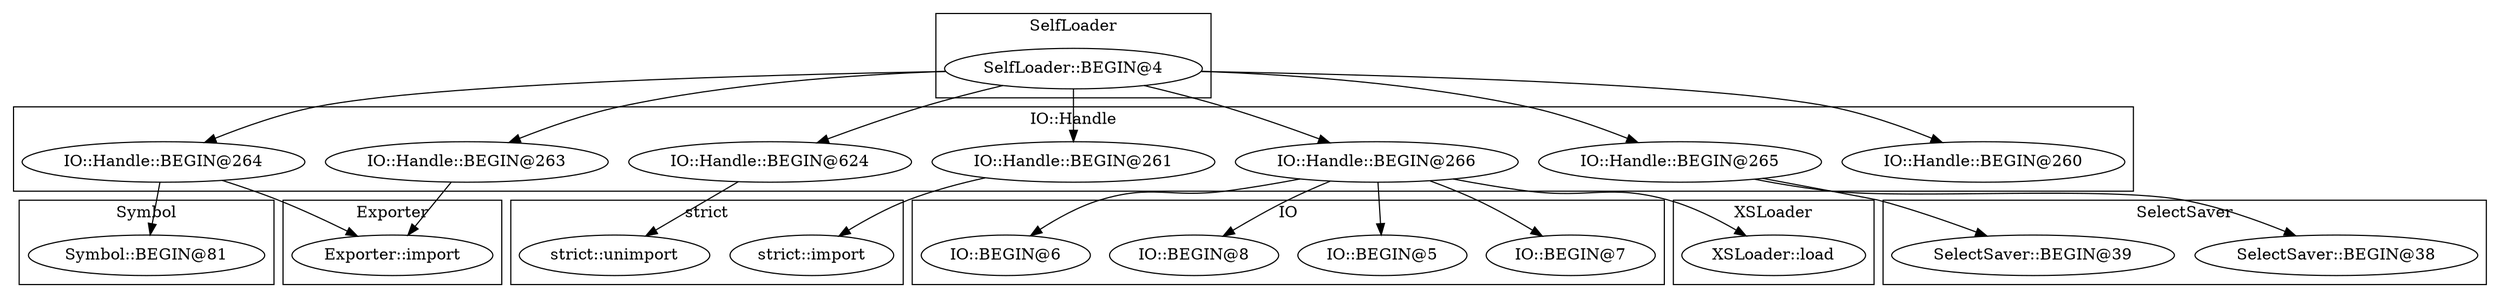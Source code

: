 digraph {
graph [overlap=false]
subgraph cluster_Symbol {
	label="Symbol";
	"Symbol::BEGIN@81";
}
subgraph cluster_IO {
	label="IO";
	"IO::BEGIN@7";
	"IO::BEGIN@5";
	"IO::BEGIN@8";
	"IO::BEGIN@6";
}
subgraph cluster_strict {
	label="strict";
	"strict::import";
	"strict::unimport";
}
subgraph cluster_SelfLoader {
	label="SelfLoader";
	"SelfLoader::BEGIN@4";
}
subgraph cluster_XSLoader {
	label="XSLoader";
	"XSLoader::load";
}
subgraph cluster_IO_Handle {
	label="IO::Handle";
	"IO::Handle::BEGIN@260";
	"IO::Handle::BEGIN@264";
	"IO::Handle::BEGIN@261";
	"IO::Handle::BEGIN@266";
	"IO::Handle::BEGIN@263";
	"IO::Handle::BEGIN@265";
	"IO::Handle::BEGIN@624";
}
subgraph cluster_Exporter {
	label="Exporter";
	"Exporter::import";
}
subgraph cluster_SelectSaver {
	label="SelectSaver";
	"SelectSaver::BEGIN@38";
	"SelectSaver::BEGIN@39";
}
"IO::Handle::BEGIN@266" -> "IO::BEGIN@7";
"SelfLoader::BEGIN@4" -> "IO::Handle::BEGIN@266";
"IO::Handle::BEGIN@264" -> "Exporter::import";
"IO::Handle::BEGIN@263" -> "Exporter::import";
"IO::Handle::BEGIN@624" -> "strict::unimport";
"IO::Handle::BEGIN@266" -> "IO::BEGIN@6";
"IO::Handle::BEGIN@264" -> "Symbol::BEGIN@81";
"SelfLoader::BEGIN@4" -> "IO::Handle::BEGIN@263";
"SelfLoader::BEGIN@4" -> "IO::Handle::BEGIN@624";
"SelfLoader::BEGIN@4" -> "IO::Handle::BEGIN@260";
"SelfLoader::BEGIN@4" -> "IO::Handle::BEGIN@261";
"SelfLoader::BEGIN@4" -> "IO::Handle::BEGIN@264";
"IO::Handle::BEGIN@266" -> "IO::BEGIN@8";
"IO::Handle::BEGIN@265" -> "SelectSaver::BEGIN@38";
"IO::Handle::BEGIN@266" -> "IO::BEGIN@5";
"IO::Handle::BEGIN@266" -> "XSLoader::load";
"IO::Handle::BEGIN@261" -> "strict::import";
"SelfLoader::BEGIN@4" -> "IO::Handle::BEGIN@265";
"IO::Handle::BEGIN@265" -> "SelectSaver::BEGIN@39";
}
